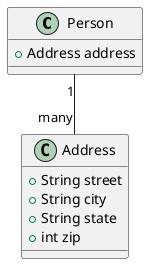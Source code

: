 @startuml Example
class Person {
    + Address address
}

class Address {
    + String street
    + String city
    + String state
    + int zip
}

Person "1" -- "many" Address
@enduml